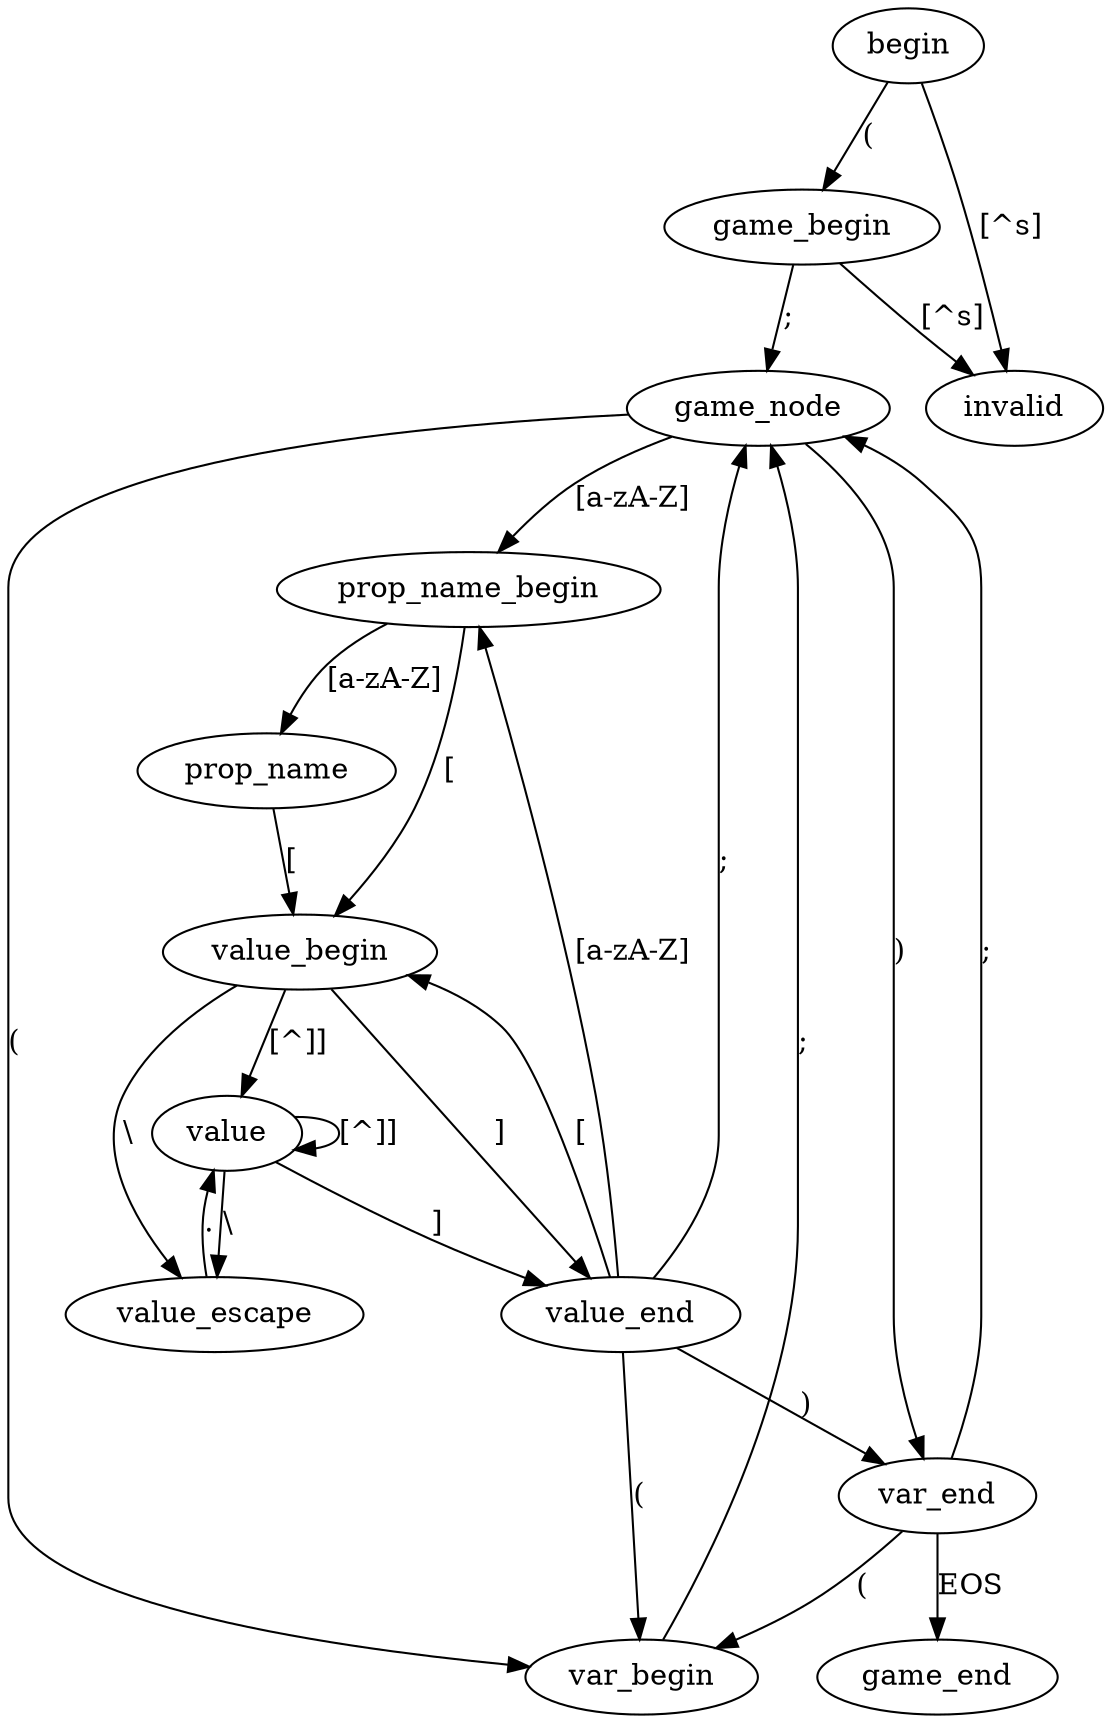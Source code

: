 digraph SGF_STATE_MACHINE {
begin[pos = 0];
value_end[];
game_node[];
value_end -> game_node[label=";"];
var_begin[pos = 2];
value_end -> var_begin[label="\("];
prop_name_begin[];
value_end -> prop_name_begin[label="[a-zA-Z]"];
value_begin[];
value_end -> value_begin[label="\["];
var_end[pos = 99];
value_end -> var_end[label="\)"];
var_end -> game_node[label=";"];
var_end -> var_begin[label="\("];
game_end[pos = 100];
var_end -> game_end[label="EOS"];
value[];
value_begin -> value[label="[^\]]"];
value_escape[];
value_begin -> value_escape[label="\\"];
value_begin -> value_end[label="\]"];
value -> value_escape[label="\\"];
value -> value[label="[^\]]"];
value -> value_end[label="\]"];
game_node -> var_begin[label="\("];
game_node -> prop_name_begin[label="[a-zA-Z]"];
game_node -> var_end[label="\)"];
game_begin[pos = 1];
begin -> game_begin[label="\("];
invalid[pos = 100];
begin -> invalid[label="[^\s]"];
prop_name[];
prop_name_begin -> prop_name[label="[a-zA-Z]"];
prop_name_begin -> value_begin[label="\["];
game_begin -> game_node[label=";"];
game_begin -> invalid[label="[^\s]"];
value_escape -> value[label="."];
var_begin -> game_node[label=";"];
prop_name -> value_begin[label="\["];
}
